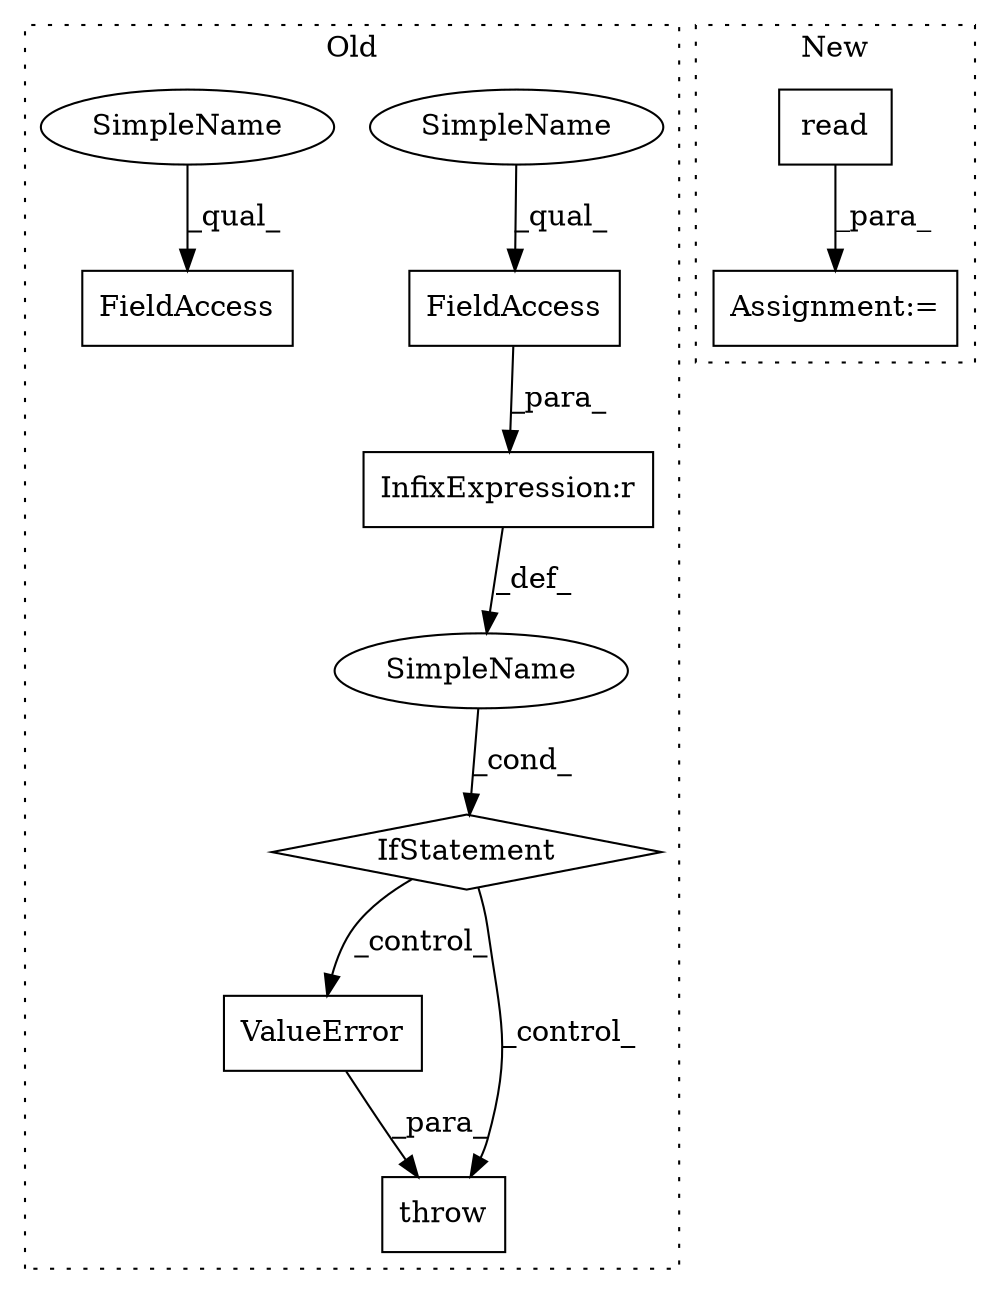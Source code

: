 digraph G {
subgraph cluster0 {
1 [label="ValueError" a="32" s="18063,18103" l="11,1" shape="box"];
3 [label="IfStatement" a="25" s="17910,17932" l="4,2" shape="diamond"];
4 [label="SimpleName" a="42" s="" l="" shape="ellipse"];
5 [label="throw" a="53" s="18057" l="6" shape="box"];
6 [label="InfixExpression:r" a="27" s="17921" l="4" shape="box"];
7 [label="FieldAccess" a="22" s="17914" l="7" shape="box"];
8 [label="FieldAccess" a="22" s="17984" l="7" shape="box"];
10 [label="SimpleName" a="42" s="17914" l="2" shape="ellipse"];
11 [label="SimpleName" a="42" s="17984" l="2" shape="ellipse"];
label = "Old";
style="dotted";
}
subgraph cluster1 {
2 [label="read" a="32" s="18469,18487" l="5,1" shape="box"];
9 [label="Assignment:=" a="7" s="18456" l="1" shape="box"];
label = "New";
style="dotted";
}
1 -> 5 [label="_para_"];
2 -> 9 [label="_para_"];
3 -> 1 [label="_control_"];
3 -> 5 [label="_control_"];
4 -> 3 [label="_cond_"];
6 -> 4 [label="_def_"];
7 -> 6 [label="_para_"];
10 -> 7 [label="_qual_"];
11 -> 8 [label="_qual_"];
}